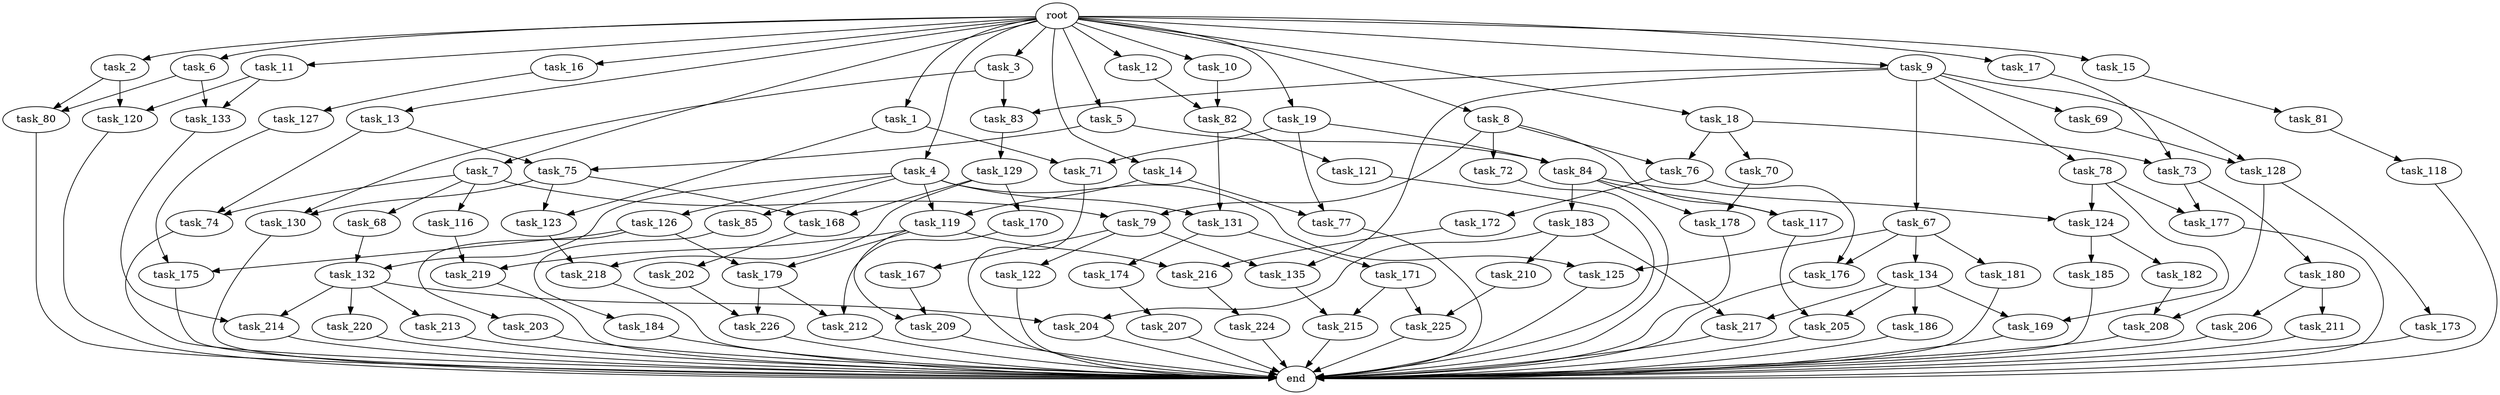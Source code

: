 digraph G {
  root [size="0.000000"];
  task_1 [size="1.024000"];
  task_2 [size="1.024000"];
  task_3 [size="1.024000"];
  task_4 [size="1.024000"];
  task_5 [size="1.024000"];
  task_6 [size="1.024000"];
  task_7 [size="1.024000"];
  task_8 [size="1.024000"];
  task_9 [size="1.024000"];
  task_10 [size="1.024000"];
  task_11 [size="1.024000"];
  task_12 [size="1.024000"];
  task_13 [size="1.024000"];
  task_14 [size="1.024000"];
  task_15 [size="1.024000"];
  task_16 [size="1.024000"];
  task_17 [size="1.024000"];
  task_18 [size="1.024000"];
  task_19 [size="1.024000"];
  task_67 [size="137438953.472000"];
  task_68 [size="77309411.328000"];
  task_69 [size="137438953.472000"];
  task_70 [size="549755813.888000"];
  task_71 [size="446676598.784000"];
  task_72 [size="77309411.328000"];
  task_73 [size="687194767.360000"];
  task_74 [size="627065225.216000"];
  task_75 [size="1245540515.840000"];
  task_76 [size="627065225.216000"];
  task_77 [size="352187318.272000"];
  task_78 [size="137438953.472000"];
  task_79 [size="154618822.656000"];
  task_80 [size="1116691496.960000"];
  task_81 [size="137438953.472000"];
  task_82 [size="730144440.320000"];
  task_83 [size="274877906.944000"];
  task_84 [size="833223655.424000"];
  task_85 [size="77309411.328000"];
  task_116 [size="77309411.328000"];
  task_117 [size="292057776.128000"];
  task_118 [size="77309411.328000"];
  task_119 [size="292057776.128000"];
  task_120 [size="1554778161.152000"];
  task_121 [size="420906795.008000"];
  task_122 [size="34359738.368000"];
  task_123 [size="523986010.112000"];
  task_124 [size="910533066.752000"];
  task_125 [size="154618822.656000"];
  task_126 [size="77309411.328000"];
  task_127 [size="214748364.800000"];
  task_128 [size="687194767.360000"];
  task_129 [size="858993459.200000"];
  task_130 [size="352187318.272000"];
  task_131 [size="498216206.336000"];
  task_132 [size="936302870.528000"];
  task_133 [size="1279900254.208000"];
  task_134 [size="77309411.328000"];
  task_135 [size="171798691.840000"];
  task_167 [size="34359738.368000"];
  task_168 [size="352187318.272000"];
  task_169 [size="1554778161.152000"];
  task_170 [size="137438953.472000"];
  task_171 [size="309237645.312000"];
  task_172 [size="77309411.328000"];
  task_173 [size="309237645.312000"];
  task_174 [size="309237645.312000"];
  task_175 [size="627065225.216000"];
  task_176 [size="154618822.656000"];
  task_177 [size="773094113.280000"];
  task_178 [size="764504178.688000"];
  task_179 [size="764504178.688000"];
  task_180 [size="77309411.328000"];
  task_181 [size="77309411.328000"];
  task_182 [size="858993459.200000"];
  task_183 [size="214748364.800000"];
  task_184 [size="214748364.800000"];
  task_185 [size="858993459.200000"];
  task_186 [size="858993459.200000"];
  task_202 [size="695784701.952000"];
  task_203 [size="549755813.888000"];
  task_204 [size="730144440.320000"];
  task_205 [size="936302870.528000"];
  task_206 [size="420906795.008000"];
  task_207 [size="695784701.952000"];
  task_208 [size="386547056.640000"];
  task_209 [size="249108103.168000"];
  task_210 [size="420906795.008000"];
  task_211 [size="420906795.008000"];
  task_212 [size="523986010.112000"];
  task_213 [size="309237645.312000"];
  task_214 [size="618475290.624000"];
  task_215 [size="858993459.200000"];
  task_216 [size="429496729.600000"];
  task_217 [size="1279900254.208000"];
  task_218 [size="171798691.840000"];
  task_219 [size="292057776.128000"];
  task_220 [size="309237645.312000"];
  task_224 [size="214748364.800000"];
  task_225 [size="1005022347.264000"];
  task_226 [size="292057776.128000"];
  end [size="0.000000"];

  root -> task_1 [size="1.000000"];
  root -> task_2 [size="1.000000"];
  root -> task_3 [size="1.000000"];
  root -> task_4 [size="1.000000"];
  root -> task_5 [size="1.000000"];
  root -> task_6 [size="1.000000"];
  root -> task_7 [size="1.000000"];
  root -> task_8 [size="1.000000"];
  root -> task_9 [size="1.000000"];
  root -> task_10 [size="1.000000"];
  root -> task_11 [size="1.000000"];
  root -> task_12 [size="1.000000"];
  root -> task_13 [size="1.000000"];
  root -> task_14 [size="1.000000"];
  root -> task_15 [size="1.000000"];
  root -> task_16 [size="1.000000"];
  root -> task_17 [size="1.000000"];
  root -> task_18 [size="1.000000"];
  root -> task_19 [size="1.000000"];
  task_1 -> task_71 [size="301989888.000000"];
  task_1 -> task_123 [size="301989888.000000"];
  task_2 -> task_80 [size="679477248.000000"];
  task_2 -> task_120 [size="679477248.000000"];
  task_3 -> task_83 [size="134217728.000000"];
  task_3 -> task_130 [size="134217728.000000"];
  task_4 -> task_85 [size="75497472.000000"];
  task_4 -> task_119 [size="75497472.000000"];
  task_4 -> task_125 [size="75497472.000000"];
  task_4 -> task_126 [size="75497472.000000"];
  task_4 -> task_131 [size="75497472.000000"];
  task_4 -> task_132 [size="75497472.000000"];
  task_5 -> task_75 [size="679477248.000000"];
  task_5 -> task_84 [size="679477248.000000"];
  task_6 -> task_80 [size="411041792.000000"];
  task_6 -> task_133 [size="411041792.000000"];
  task_7 -> task_68 [size="75497472.000000"];
  task_7 -> task_74 [size="75497472.000000"];
  task_7 -> task_79 [size="75497472.000000"];
  task_7 -> task_116 [size="75497472.000000"];
  task_8 -> task_72 [size="75497472.000000"];
  task_8 -> task_76 [size="75497472.000000"];
  task_8 -> task_79 [size="75497472.000000"];
  task_8 -> task_117 [size="75497472.000000"];
  task_9 -> task_67 [size="134217728.000000"];
  task_9 -> task_69 [size="134217728.000000"];
  task_9 -> task_78 [size="134217728.000000"];
  task_9 -> task_83 [size="134217728.000000"];
  task_9 -> task_128 [size="134217728.000000"];
  task_9 -> task_135 [size="134217728.000000"];
  task_10 -> task_82 [size="679477248.000000"];
  task_11 -> task_120 [size="838860800.000000"];
  task_11 -> task_133 [size="838860800.000000"];
  task_12 -> task_82 [size="33554432.000000"];
  task_13 -> task_74 [size="536870912.000000"];
  task_13 -> task_75 [size="536870912.000000"];
  task_14 -> task_77 [size="209715200.000000"];
  task_14 -> task_119 [size="209715200.000000"];
  task_15 -> task_81 [size="134217728.000000"];
  task_16 -> task_127 [size="209715200.000000"];
  task_17 -> task_73 [size="134217728.000000"];
  task_18 -> task_70 [size="536870912.000000"];
  task_18 -> task_73 [size="536870912.000000"];
  task_18 -> task_76 [size="536870912.000000"];
  task_19 -> task_71 [size="134217728.000000"];
  task_19 -> task_77 [size="134217728.000000"];
  task_19 -> task_84 [size="134217728.000000"];
  task_67 -> task_125 [size="75497472.000000"];
  task_67 -> task_134 [size="75497472.000000"];
  task_67 -> task_176 [size="75497472.000000"];
  task_67 -> task_181 [size="75497472.000000"];
  task_68 -> task_132 [size="838860800.000000"];
  task_69 -> task_128 [size="536870912.000000"];
  task_70 -> task_178 [size="536870912.000000"];
  task_71 -> end [size="1.000000"];
  task_72 -> end [size="1.000000"];
  task_73 -> task_177 [size="75497472.000000"];
  task_73 -> task_180 [size="75497472.000000"];
  task_74 -> end [size="1.000000"];
  task_75 -> task_123 [size="209715200.000000"];
  task_75 -> task_130 [size="209715200.000000"];
  task_75 -> task_168 [size="209715200.000000"];
  task_76 -> task_172 [size="75497472.000000"];
  task_76 -> task_176 [size="75497472.000000"];
  task_77 -> end [size="1.000000"];
  task_78 -> task_124 [size="679477248.000000"];
  task_78 -> task_169 [size="679477248.000000"];
  task_78 -> task_177 [size="679477248.000000"];
  task_79 -> task_122 [size="33554432.000000"];
  task_79 -> task_135 [size="33554432.000000"];
  task_79 -> task_167 [size="33554432.000000"];
  task_80 -> end [size="1.000000"];
  task_81 -> task_118 [size="75497472.000000"];
  task_82 -> task_121 [size="411041792.000000"];
  task_82 -> task_131 [size="411041792.000000"];
  task_83 -> task_129 [size="838860800.000000"];
  task_84 -> task_117 [size="209715200.000000"];
  task_84 -> task_124 [size="209715200.000000"];
  task_84 -> task_178 [size="209715200.000000"];
  task_84 -> task_183 [size="209715200.000000"];
  task_85 -> task_184 [size="209715200.000000"];
  task_116 -> task_219 [size="75497472.000000"];
  task_117 -> task_205 [size="75497472.000000"];
  task_118 -> end [size="1.000000"];
  task_119 -> task_179 [size="209715200.000000"];
  task_119 -> task_209 [size="209715200.000000"];
  task_119 -> task_216 [size="209715200.000000"];
  task_119 -> task_219 [size="209715200.000000"];
  task_120 -> end [size="1.000000"];
  task_121 -> end [size="1.000000"];
  task_122 -> end [size="1.000000"];
  task_123 -> task_218 [size="33554432.000000"];
  task_124 -> task_182 [size="838860800.000000"];
  task_124 -> task_185 [size="838860800.000000"];
  task_125 -> end [size="1.000000"];
  task_126 -> task_175 [size="536870912.000000"];
  task_126 -> task_179 [size="536870912.000000"];
  task_126 -> task_203 [size="536870912.000000"];
  task_127 -> task_175 [size="75497472.000000"];
  task_128 -> task_173 [size="301989888.000000"];
  task_128 -> task_208 [size="301989888.000000"];
  task_129 -> task_168 [size="134217728.000000"];
  task_129 -> task_170 [size="134217728.000000"];
  task_129 -> task_218 [size="134217728.000000"];
  task_130 -> end [size="1.000000"];
  task_131 -> task_171 [size="301989888.000000"];
  task_131 -> task_174 [size="301989888.000000"];
  task_132 -> task_204 [size="301989888.000000"];
  task_132 -> task_213 [size="301989888.000000"];
  task_132 -> task_214 [size="301989888.000000"];
  task_132 -> task_220 [size="301989888.000000"];
  task_133 -> task_214 [size="301989888.000000"];
  task_134 -> task_169 [size="838860800.000000"];
  task_134 -> task_186 [size="838860800.000000"];
  task_134 -> task_205 [size="838860800.000000"];
  task_134 -> task_217 [size="838860800.000000"];
  task_135 -> task_215 [size="536870912.000000"];
  task_167 -> task_209 [size="33554432.000000"];
  task_168 -> task_202 [size="679477248.000000"];
  task_169 -> end [size="1.000000"];
  task_170 -> task_212 [size="301989888.000000"];
  task_171 -> task_215 [size="301989888.000000"];
  task_171 -> task_225 [size="301989888.000000"];
  task_172 -> task_216 [size="209715200.000000"];
  task_173 -> end [size="1.000000"];
  task_174 -> task_207 [size="679477248.000000"];
  task_175 -> end [size="1.000000"];
  task_176 -> end [size="1.000000"];
  task_177 -> end [size="1.000000"];
  task_178 -> end [size="1.000000"];
  task_179 -> task_212 [size="209715200.000000"];
  task_179 -> task_226 [size="209715200.000000"];
  task_180 -> task_206 [size="411041792.000000"];
  task_180 -> task_211 [size="411041792.000000"];
  task_181 -> end [size="1.000000"];
  task_182 -> task_208 [size="75497472.000000"];
  task_183 -> task_204 [size="411041792.000000"];
  task_183 -> task_210 [size="411041792.000000"];
  task_183 -> task_217 [size="411041792.000000"];
  task_184 -> end [size="1.000000"];
  task_185 -> end [size="1.000000"];
  task_186 -> end [size="1.000000"];
  task_202 -> task_226 [size="75497472.000000"];
  task_203 -> end [size="1.000000"];
  task_204 -> end [size="1.000000"];
  task_205 -> end [size="1.000000"];
  task_206 -> end [size="1.000000"];
  task_207 -> end [size="1.000000"];
  task_208 -> end [size="1.000000"];
  task_209 -> end [size="1.000000"];
  task_210 -> task_225 [size="679477248.000000"];
  task_211 -> end [size="1.000000"];
  task_212 -> end [size="1.000000"];
  task_213 -> end [size="1.000000"];
  task_214 -> end [size="1.000000"];
  task_215 -> end [size="1.000000"];
  task_216 -> task_224 [size="209715200.000000"];
  task_217 -> end [size="1.000000"];
  task_218 -> end [size="1.000000"];
  task_219 -> end [size="1.000000"];
  task_220 -> end [size="1.000000"];
  task_224 -> end [size="1.000000"];
  task_225 -> end [size="1.000000"];
  task_226 -> end [size="1.000000"];
}
